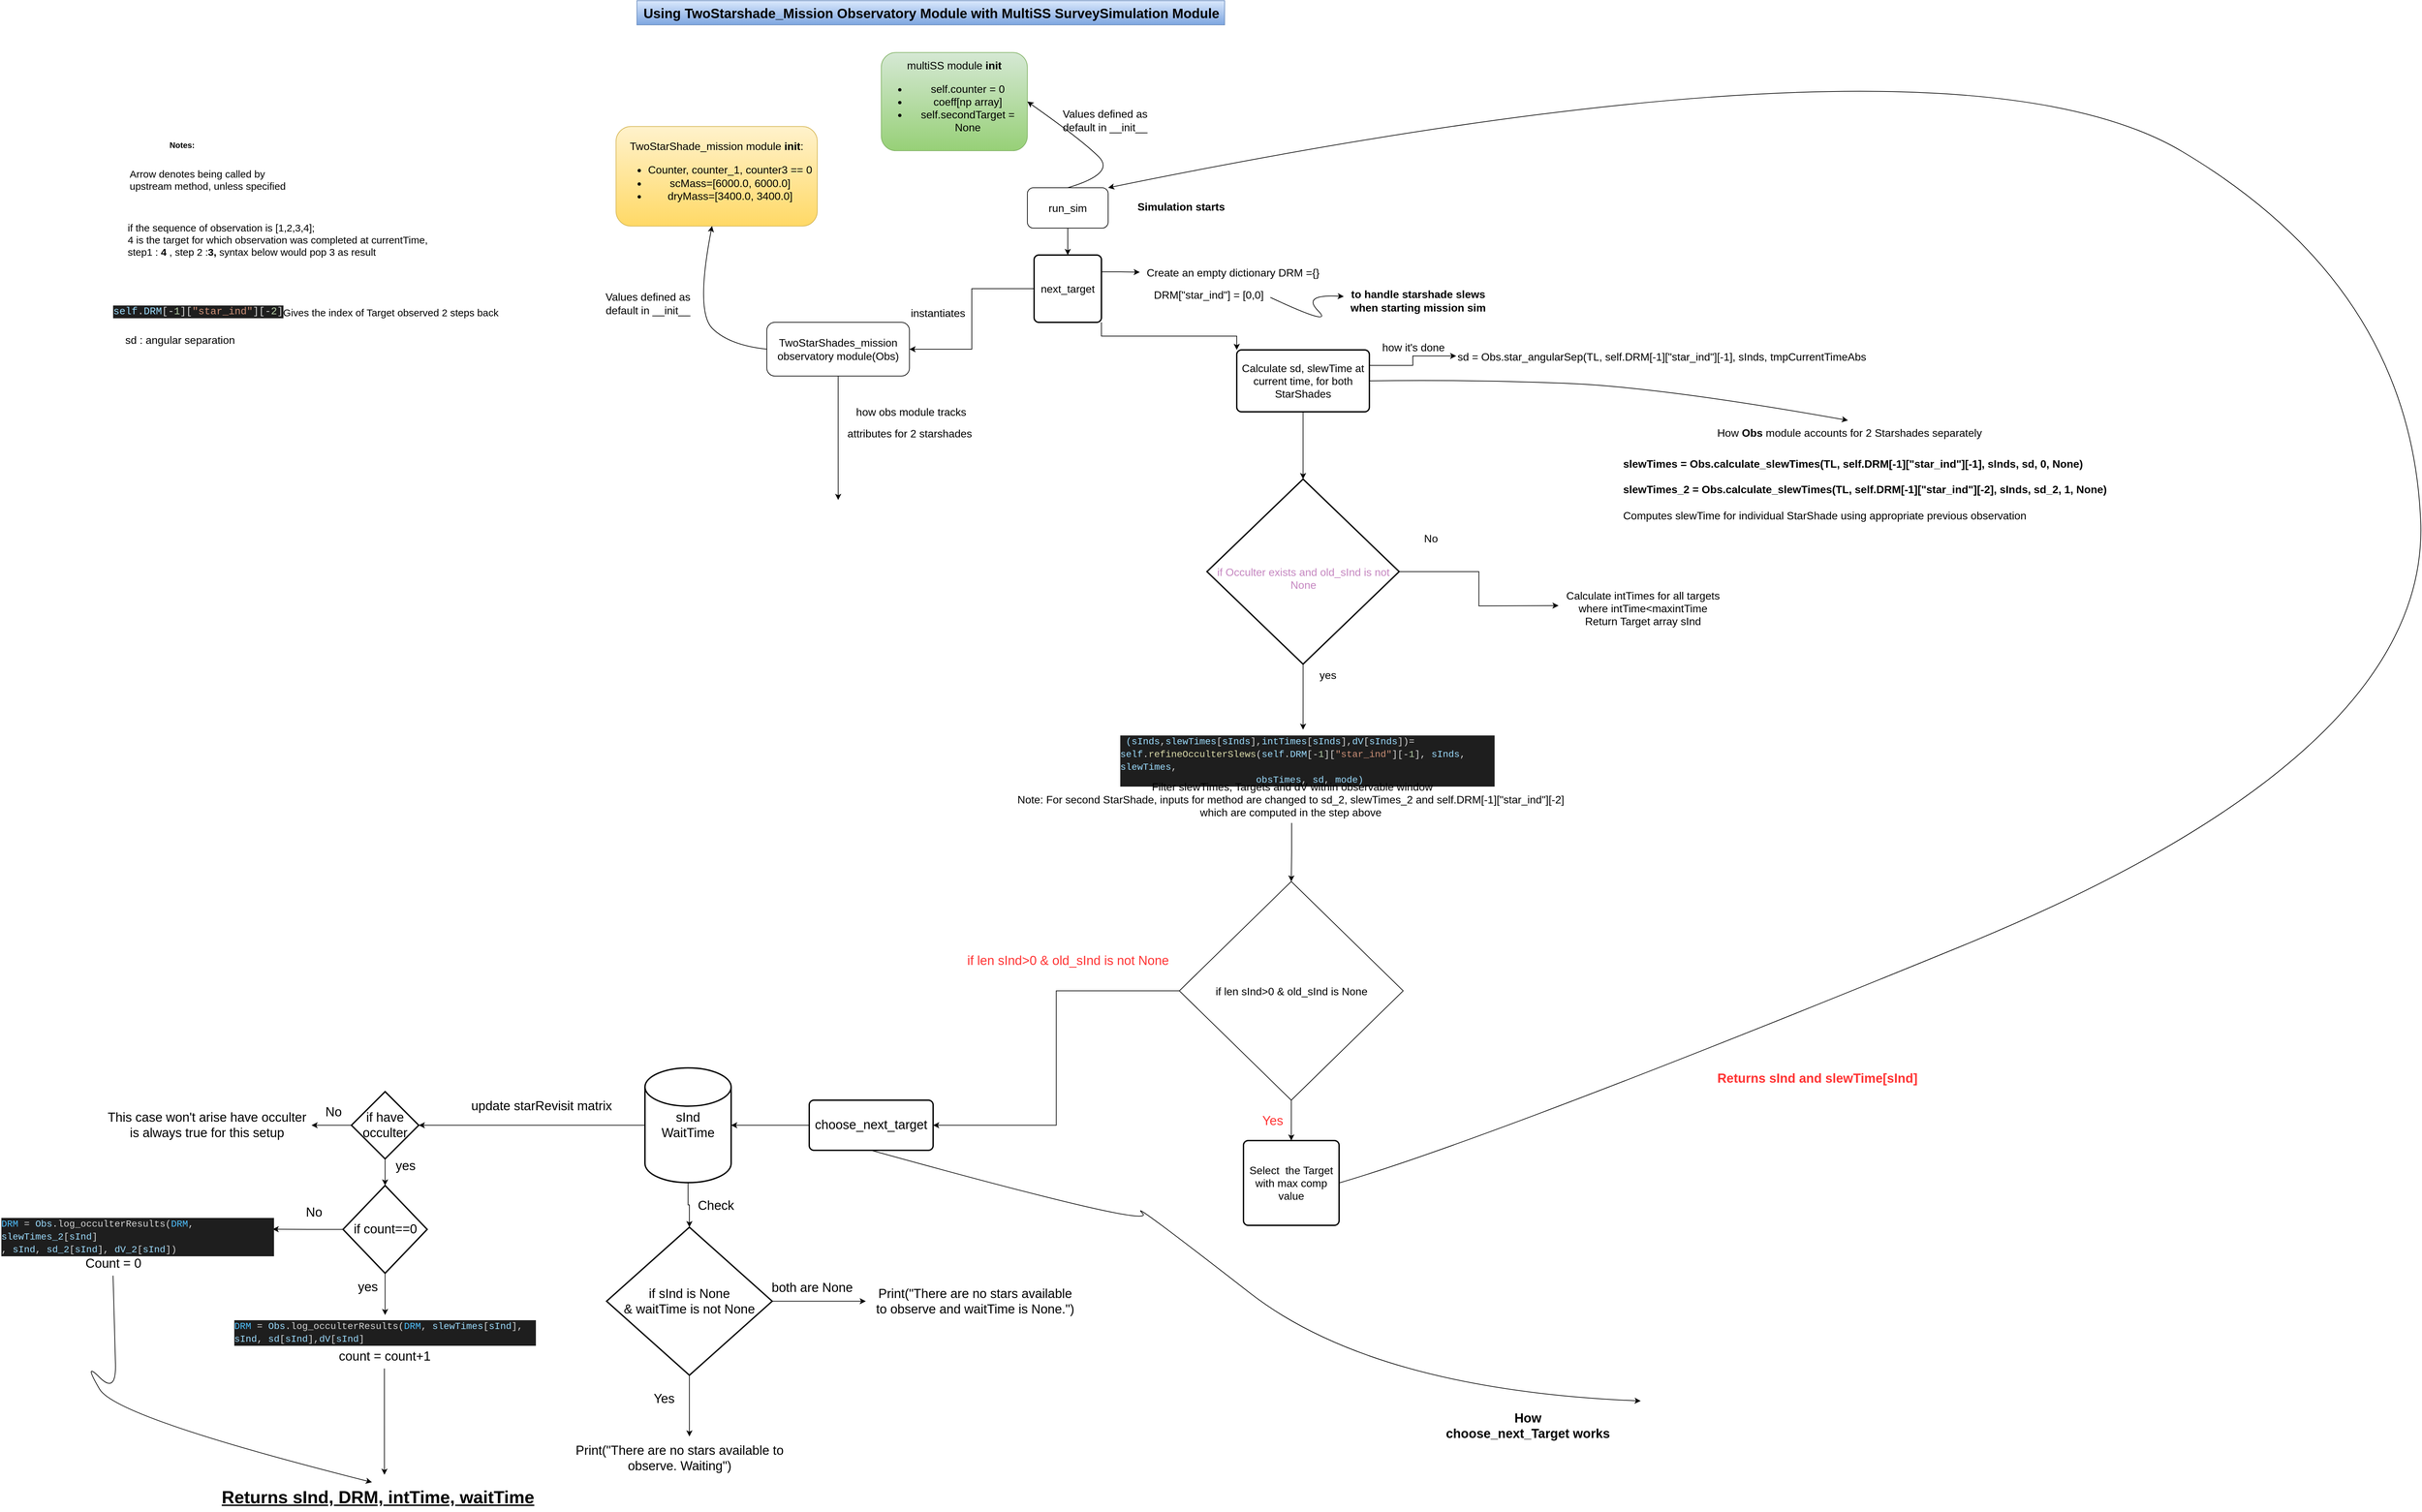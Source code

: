 <mxfile version="20.8.20" type="device"><diagram id="C5RBs43oDa-KdzZeNtuy" name="Page-1"><mxGraphModel dx="2193" dy="1395" grid="0" gridSize="10" guides="1" tooltips="1" connect="1" arrows="1" fold="1" page="0" pageScale="1" pageWidth="827" pageHeight="1169" background="none" math="0" shadow="0"><root><mxCell id="WIyWlLk6GJQsqaUBKTNV-0"/><mxCell id="WIyWlLk6GJQsqaUBKTNV-1" parent="WIyWlLk6GJQsqaUBKTNV-0"/><mxCell id="6lKPFMbK-ccCKpUpEtul-3" style="edgeStyle=orthogonalEdgeStyle;rounded=0;orthogonalLoop=1;jettySize=auto;html=1;exitX=0.5;exitY=1;exitDx=0;exitDy=0;entryX=0.5;entryY=0;entryDx=0;entryDy=0;fontSize=16;" parent="WIyWlLk6GJQsqaUBKTNV-1" source="6lKPFMbK-ccCKpUpEtul-0" target="6lKPFMbK-ccCKpUpEtul-2" edge="1"><mxGeometry relative="1" as="geometry"/></mxCell><mxCell id="6lKPFMbK-ccCKpUpEtul-0" value="run_sim" style="rounded=1;whiteSpace=wrap;html=1;fontSize=16;" parent="WIyWlLk6GJQsqaUBKTNV-1" vertex="1"><mxGeometry x="1169" y="85" width="120" height="60" as="geometry"/></mxCell><mxCell id="6lKPFMbK-ccCKpUpEtul-1" value="&lt;div style=&quot;text-align: justify; font-size: 15px;&quot;&gt;&lt;span style=&quot;background-color: initial; font-size: 15px;&quot;&gt;Arrow denotes being called by&lt;/span&gt;&lt;/div&gt;&lt;div style=&quot;text-align: justify; font-size: 15px;&quot;&gt;&lt;span style=&quot;background-color: initial; font-size: 15px;&quot;&gt;upstream method, unless specified&lt;/span&gt;&lt;/div&gt;" style="text;html=1;align=center;verticalAlign=middle;resizable=0;points=[];autosize=1;strokeColor=none;fillColor=none;fontSize=15;" parent="WIyWlLk6GJQsqaUBKTNV-1" vertex="1"><mxGeometry x="-174" y="49" width="250" height="48" as="geometry"/></mxCell><mxCell id="35HelJuF-c2SThWIofRH-11" style="edgeStyle=orthogonalEdgeStyle;rounded=0;orthogonalLoop=1;jettySize=auto;html=1;exitX=0;exitY=0.5;exitDx=0;exitDy=0;fontSize=16;" parent="WIyWlLk6GJQsqaUBKTNV-1" source="6lKPFMbK-ccCKpUpEtul-2" target="35HelJuF-c2SThWIofRH-12" edge="1"><mxGeometry relative="1" as="geometry"><mxPoint x="920.154" y="341.154" as="targetPoint"/></mxGeometry></mxCell><mxCell id="35HelJuF-c2SThWIofRH-35" style="edgeStyle=orthogonalEdgeStyle;rounded=0;orthogonalLoop=1;jettySize=auto;html=1;exitX=1;exitY=0.25;exitDx=0;exitDy=0;fontSize=16;" parent="WIyWlLk6GJQsqaUBKTNV-1" source="6lKPFMbK-ccCKpUpEtul-2" target="35HelJuF-c2SThWIofRH-33" edge="1"><mxGeometry relative="1" as="geometry"/></mxCell><mxCell id="35HelJuF-c2SThWIofRH-42" style="edgeStyle=orthogonalEdgeStyle;rounded=0;orthogonalLoop=1;jettySize=auto;html=1;exitX=1;exitY=1;exitDx=0;exitDy=0;entryX=0;entryY=0;entryDx=0;entryDy=0;fontSize=16;" parent="WIyWlLk6GJQsqaUBKTNV-1" source="6lKPFMbK-ccCKpUpEtul-2" target="35HelJuF-c2SThWIofRH-41" edge="1"><mxGeometry relative="1" as="geometry"/></mxCell><mxCell id="6lKPFMbK-ccCKpUpEtul-2" value="next_target" style="rounded=1;whiteSpace=wrap;html=1;absoluteArcSize=1;arcSize=14;strokeWidth=2;fontSize=16;" parent="WIyWlLk6GJQsqaUBKTNV-1" vertex="1"><mxGeometry x="1179" y="185" width="100" height="100" as="geometry"/></mxCell><mxCell id="6lKPFMbK-ccCKpUpEtul-14" value="&#10;&lt;div style=&quot;color: rgb(212, 212, 212); background-color: rgb(30, 30, 30); font-family: Consolas, &amp;quot;Courier New&amp;quot;, monospace; font-weight: normal; font-size: 15px; line-height: 19px;&quot;&gt;&lt;div style=&quot;font-size: 15px;&quot;&gt;&lt;span style=&quot;color: rgb(156, 220, 254); font-size: 15px;&quot;&gt;self&lt;/span&gt;&lt;span style=&quot;color: rgb(212, 212, 212); font-size: 15px;&quot;&gt;.&lt;/span&gt;&lt;span style=&quot;color: rgb(156, 220, 254); font-size: 15px;&quot;&gt;DRM&lt;/span&gt;&lt;span style=&quot;color: rgb(212, 212, 212); font-size: 15px;&quot;&gt;[-&lt;/span&gt;&lt;span style=&quot;color: rgb(181, 206, 168); font-size: 15px;&quot;&gt;1&lt;/span&gt;&lt;span style=&quot;color: rgb(212, 212, 212); font-size: 15px;&quot;&gt;][&lt;/span&gt;&lt;span style=&quot;color: rgb(206, 145, 120); font-size: 15px;&quot;&gt;&quot;star_ind&quot;&lt;/span&gt;&lt;span style=&quot;color: rgb(212, 212, 212); font-size: 15px;&quot;&gt;][-&lt;/span&gt;&lt;span style=&quot;color: rgb(181, 206, 168); font-size: 15px;&quot;&gt;2&lt;/span&gt;&lt;span style=&quot;color: rgb(212, 212, 212); font-size: 15px;&quot;&gt;]&lt;/span&gt;&lt;/div&gt;&lt;/div&gt;&#10;&#10;" style="text;html=1;align=center;verticalAlign=middle;resizable=0;points=[];autosize=1;strokeColor=none;fillColor=none;fontSize=15;" parent="WIyWlLk6GJQsqaUBKTNV-1" vertex="1"><mxGeometry x="-188" y="235" width="249" height="85" as="geometry"/></mxCell><mxCell id="6lKPFMbK-ccCKpUpEtul-15" value="&lt;b&gt;Notes:&lt;/b&gt;" style="text;html=1;align=center;verticalAlign=middle;resizable=0;points=[];autosize=1;strokeColor=none;fillColor=none;" parent="WIyWlLk6GJQsqaUBKTNV-1" vertex="1"><mxGeometry x="-117" y="7" width="60" height="30" as="geometry"/></mxCell><mxCell id="6lKPFMbK-ccCKpUpEtul-16" value="Gives the index of Target observed 2 steps back" style="text;html=1;align=center;verticalAlign=middle;resizable=0;points=[];autosize=1;strokeColor=none;fillColor=none;fontSize=15;" parent="WIyWlLk6GJQsqaUBKTNV-1" vertex="1"><mxGeometry x="54" y="255" width="338" height="30" as="geometry"/></mxCell><mxCell id="6lKPFMbK-ccCKpUpEtul-17" value="&lt;div style=&quot;text-align: justify; font-size: 15px;&quot;&gt;&lt;span style=&quot;background-color: initial; font-size: 15px;&quot;&gt;if the sequence of observation is [1,2,3,4];&lt;/span&gt;&lt;/div&gt;&lt;div style=&quot;text-align: justify; font-size: 15px;&quot;&gt;&lt;span style=&quot;background-color: initial; font-size: 15px;&quot;&gt;4 is the target for which observation was completed at currentTime,&lt;/span&gt;&lt;/div&gt;&lt;div style=&quot;text-align: justify; font-size: 15px;&quot;&gt;&lt;span style=&quot;background-color: initial; font-size: 15px;&quot;&gt;step1 : &lt;b style=&quot;font-size: 15px;&quot;&gt;4&lt;/b&gt; , step 2 :&lt;b style=&quot;font-size: 15px;&quot;&gt;3, &lt;/b&gt;syntax below would pop 3 as result&lt;/span&gt;&lt;/div&gt;" style="text;html=1;align=center;verticalAlign=middle;resizable=0;points=[];autosize=1;strokeColor=none;fillColor=none;fontSize=15;" parent="WIyWlLk6GJQsqaUBKTNV-1" vertex="1"><mxGeometry x="-177" y="129" width="463" height="66" as="geometry"/></mxCell><mxCell id="35HelJuF-c2SThWIofRH-0" value="&lt;b&gt;&lt;font style=&quot;font-size: 20px;&quot;&gt;Using TwoStarshade_Mission Observatory Module with MultiSS SurveySimulation Module&lt;/font&gt;&lt;/b&gt;" style="text;html=1;align=center;verticalAlign=middle;resizable=0;points=[];autosize=1;strokeColor=#6c8ebf;fillColor=#dae8fc;gradientColor=#7ea6e0;" parent="WIyWlLk6GJQsqaUBKTNV-1" vertex="1"><mxGeometry x="589" y="-193" width="873" height="36" as="geometry"/></mxCell><mxCell id="35HelJuF-c2SThWIofRH-9" value="TwoStarShade_mission module &lt;b&gt;init&lt;/b&gt;:&lt;br&gt;&lt;ul&gt;&lt;li&gt;Counter, counter_1, counter3 == 0&lt;/li&gt;&lt;li&gt;scMass=[6000.0, 6000.0]&lt;/li&gt;&lt;li&gt;dryMass=[3400.0, 3400.0]&lt;/li&gt;&lt;/ul&gt;" style="rounded=1;whiteSpace=wrap;html=1;fontSize=16;fillColor=#fff2cc;gradientColor=#ffd966;strokeColor=#d6b656;" parent="WIyWlLk6GJQsqaUBKTNV-1" vertex="1"><mxGeometry x="558" y="-6" width="299" height="148" as="geometry"/></mxCell><mxCell id="SsMnYJkQy1EAmDiqAT2m-85" style="edgeStyle=orthogonalEdgeStyle;rounded=0;orthogonalLoop=1;jettySize=auto;html=1;fontSize=26;fontColor=#000000;entryX=0.5;entryY=0;entryDx=0;entryDy=0;" edge="1" parent="WIyWlLk6GJQsqaUBKTNV-1" source="35HelJuF-c2SThWIofRH-12"><mxGeometry relative="1" as="geometry"><mxPoint x="888" y="549" as="targetPoint"/></mxGeometry></mxCell><mxCell id="35HelJuF-c2SThWIofRH-12" value="TwoStarShades_mission observatory module(Obs)" style="rounded=1;whiteSpace=wrap;html=1;fontSize=16;" parent="WIyWlLk6GJQsqaUBKTNV-1" vertex="1"><mxGeometry x="782" y="285" width="211.85" height="79.85" as="geometry"/></mxCell><mxCell id="35HelJuF-c2SThWIofRH-13" value="instantiates&amp;nbsp;" style="text;html=1;align=center;verticalAlign=middle;resizable=0;points=[];autosize=1;strokeColor=none;fillColor=none;fontSize=16;" parent="WIyWlLk6GJQsqaUBKTNV-1" vertex="1"><mxGeometry x="986" y="255" width="103" height="31" as="geometry"/></mxCell><mxCell id="35HelJuF-c2SThWIofRH-14" value="" style="curved=1;endArrow=classic;html=1;rounded=0;fontSize=16;exitX=0;exitY=0.5;exitDx=0;exitDy=0;entryX=0.477;entryY=0.999;entryDx=0;entryDy=0;entryPerimeter=0;" parent="WIyWlLk6GJQsqaUBKTNV-1" source="35HelJuF-c2SThWIofRH-12" target="35HelJuF-c2SThWIofRH-9" edge="1"><mxGeometry width="50" height="50" relative="1" as="geometry"><mxPoint x="676" y="319" as="sourcePoint"/><mxPoint x="726" y="269" as="targetPoint"/><Array as="points"><mxPoint x="726" y="319"/><mxPoint x="676" y="269"/></Array></mxGeometry></mxCell><mxCell id="35HelJuF-c2SThWIofRH-18" value="Values defined as &lt;br&gt;default in __init__" style="text;html=1;align=center;verticalAlign=middle;resizable=0;points=[];autosize=1;strokeColor=none;fillColor=none;fontSize=16;" parent="WIyWlLk6GJQsqaUBKTNV-1" vertex="1"><mxGeometry x="1212" y="-40" width="144" height="50" as="geometry"/></mxCell><mxCell id="35HelJuF-c2SThWIofRH-19" value="multiSS module&amp;nbsp;&lt;b&gt;init&lt;/b&gt;&lt;br&gt;&lt;ul&gt;&lt;li&gt;self.counter = 0&lt;/li&gt;&lt;li&gt;coeff[np array]&lt;/li&gt;&lt;li&gt;self.secondTarget = None&lt;/li&gt;&lt;/ul&gt;" style="rounded=1;whiteSpace=wrap;html=1;fontSize=16;fillColor=#d5e8d4;gradientColor=#97d077;strokeColor=#82b366;" parent="WIyWlLk6GJQsqaUBKTNV-1" vertex="1"><mxGeometry x="952" y="-116" width="217" height="146" as="geometry"/></mxCell><mxCell id="35HelJuF-c2SThWIofRH-21" value="Values defined as &lt;br&gt;default in __init__" style="text;html=1;align=center;verticalAlign=middle;resizable=0;points=[];autosize=1;strokeColor=none;fillColor=none;fontSize=16;" parent="WIyWlLk6GJQsqaUBKTNV-1" vertex="1"><mxGeometry x="533" y="232" width="144" height="50" as="geometry"/></mxCell><mxCell id="35HelJuF-c2SThWIofRH-27" value="" style="curved=1;endArrow=classic;html=1;rounded=0;fontSize=16;entryX=1;entryY=0.5;entryDx=0;entryDy=0;exitX=0.5;exitY=0;exitDx=0;exitDy=0;" parent="WIyWlLk6GJQsqaUBKTNV-1" source="6lKPFMbK-ccCKpUpEtul-0" target="35HelJuF-c2SThWIofRH-19" edge="1"><mxGeometry width="50" height="50" relative="1" as="geometry"><mxPoint x="1250" y="64" as="sourcePoint"/><mxPoint x="1300" y="14" as="targetPoint"/><Array as="points"><mxPoint x="1300" y="64"/><mxPoint x="1250" y="14"/></Array></mxGeometry></mxCell><mxCell id="35HelJuF-c2SThWIofRH-32" value="&lt;b&gt;Simulation starts&lt;/b&gt;" style="text;html=1;align=center;verticalAlign=middle;resizable=0;points=[];autosize=1;strokeColor=none;fillColor=none;fontSize=16;" parent="WIyWlLk6GJQsqaUBKTNV-1" vertex="1"><mxGeometry x="1323" y="97" width="148" height="31" as="geometry"/></mxCell><mxCell id="35HelJuF-c2SThWIofRH-33" value="Create an empty dictionary DRM ={}" style="text;html=1;align=center;verticalAlign=middle;resizable=0;points=[];autosize=1;strokeColor=none;fillColor=none;fontSize=16;" parent="WIyWlLk6GJQsqaUBKTNV-1" vertex="1"><mxGeometry x="1336" y="195" width="275" height="31" as="geometry"/></mxCell><mxCell id="35HelJuF-c2SThWIofRH-36" value="DRM[&quot;star_ind&quot;] = [0,0]" style="text;html=1;align=center;verticalAlign=middle;resizable=0;points=[];autosize=1;strokeColor=none;fillColor=none;fontSize=16;" parent="WIyWlLk6GJQsqaUBKTNV-1" vertex="1"><mxGeometry x="1347" y="228" width="181" height="31" as="geometry"/></mxCell><mxCell id="35HelJuF-c2SThWIofRH-37" value="&lt;b&gt;to handle starshade slews &lt;br&gt;when starting mission sim&lt;/b&gt;" style="text;html=1;align=center;verticalAlign=middle;resizable=0;points=[];autosize=1;strokeColor=none;fillColor=none;fontSize=16;" parent="WIyWlLk6GJQsqaUBKTNV-1" vertex="1"><mxGeometry x="1639" y="228" width="219" height="50" as="geometry"/></mxCell><mxCell id="35HelJuF-c2SThWIofRH-38" value="" style="curved=1;endArrow=classic;html=1;rounded=0;fontSize=16;exitX=1.011;exitY=0.645;exitDx=0;exitDy=0;exitPerimeter=0;" parent="WIyWlLk6GJQsqaUBKTNV-1" source="35HelJuF-c2SThWIofRH-36" target="35HelJuF-c2SThWIofRH-37" edge="1"><mxGeometry width="50" height="50" relative="1" as="geometry"><mxPoint x="1576" y="293" as="sourcePoint"/><mxPoint x="1626" y="243" as="targetPoint"/><Array as="points"><mxPoint x="1626" y="293"/><mxPoint x="1576" y="243"/></Array></mxGeometry></mxCell><mxCell id="35HelJuF-c2SThWIofRH-46" style="edgeStyle=orthogonalEdgeStyle;rounded=0;orthogonalLoop=1;jettySize=auto;html=1;exitX=1;exitY=0.25;exitDx=0;exitDy=0;entryX=0;entryY=0.25;entryDx=0;entryDy=0;fontSize=16;" parent="WIyWlLk6GJQsqaUBKTNV-1" source="35HelJuF-c2SThWIofRH-41" target="35HelJuF-c2SThWIofRH-44" edge="1"><mxGeometry relative="1" as="geometry"/></mxCell><mxCell id="SsMnYJkQy1EAmDiqAT2m-5" style="edgeStyle=orthogonalEdgeStyle;rounded=0;orthogonalLoop=1;jettySize=auto;html=1;entryX=0.5;entryY=0;entryDx=0;entryDy=0;entryPerimeter=0;fontSize=16;" edge="1" parent="WIyWlLk6GJQsqaUBKTNV-1" source="35HelJuF-c2SThWIofRH-41" target="SsMnYJkQy1EAmDiqAT2m-4"><mxGeometry relative="1" as="geometry"/></mxCell><mxCell id="35HelJuF-c2SThWIofRH-41" value="Calculate sd, slewTime at current time, for both StarShades" style="rounded=1;whiteSpace=wrap;html=1;absoluteArcSize=1;arcSize=14;strokeWidth=2;fontSize=16;" parent="WIyWlLk6GJQsqaUBKTNV-1" vertex="1"><mxGeometry x="1480" y="326" width="197" height="92" as="geometry"/></mxCell><mxCell id="35HelJuF-c2SThWIofRH-43" value="sd : angular separation" style="text;html=1;align=center;verticalAlign=middle;resizable=0;points=[];autosize=1;strokeColor=none;fillColor=none;fontSize=16;" parent="WIyWlLk6GJQsqaUBKTNV-1" vertex="1"><mxGeometry x="-181" y="295" width="181" height="31" as="geometry"/></mxCell><mxCell id="35HelJuF-c2SThWIofRH-44" value="sd = Obs.star_angularSep(TL, self.DRM[-1][&quot;star_ind&quot;][-1], sInds, tmpCurrentTimeAbs" style="text;whiteSpace=wrap;html=1;fontSize=16;" parent="WIyWlLk6GJQsqaUBKTNV-1" vertex="1"><mxGeometry x="1806" y="320" width="613" height="60" as="geometry"/></mxCell><mxCell id="35HelJuF-c2SThWIofRH-52" value="" style="curved=1;endArrow=classic;html=1;rounded=0;fontSize=16;exitX=1;exitY=0.5;exitDx=0;exitDy=0;entryX=0.49;entryY=-0.074;entryDx=0;entryDy=0;entryPerimeter=0;" parent="WIyWlLk6GJQsqaUBKTNV-1" source="35HelJuF-c2SThWIofRH-41" target="35HelJuF-c2SThWIofRH-57" edge="1"><mxGeometry width="50" height="50" relative="1" as="geometry"><mxPoint x="1818" y="435" as="sourcePoint"/><mxPoint x="2487" y="424" as="targetPoint"/><Array as="points"><mxPoint x="1822" y="370"/><mxPoint x="2109" y="381"/></Array></mxGeometry></mxCell><mxCell id="35HelJuF-c2SThWIofRH-57" value="How &lt;b&gt;Obs&lt;/b&gt; module accounts for 2 Starshades separately&amp;nbsp;" style="text;html=1;align=center;verticalAlign=middle;resizable=0;points=[];autosize=1;strokeColor=none;fillColor=none;fontSize=16;" parent="WIyWlLk6GJQsqaUBKTNV-1" vertex="1"><mxGeometry x="2184" y="433" width="416" height="31" as="geometry"/></mxCell><mxCell id="35HelJuF-c2SThWIofRH-58" style="edgeStyle=orthogonalEdgeStyle;rounded=0;orthogonalLoop=1;jettySize=auto;html=1;exitX=0.5;exitY=1;exitDx=0;exitDy=0;fontSize=16;" parent="WIyWlLk6GJQsqaUBKTNV-1" edge="1"><mxGeometry relative="1" as="geometry"><mxPoint x="2248.5" y="424.85" as="sourcePoint"/><mxPoint x="2248.5" y="424.85" as="targetPoint"/></mxGeometry></mxCell><mxCell id="35HelJuF-c2SThWIofRH-59" value="&lt;b&gt;slewTimes = Obs.calculate_slewTimes(TL, self.DRM[-1][&quot;star_ind&quot;][-1], sInds, sd, 0, None)&lt;br&gt;&lt;br&gt;&lt;/b&gt;&lt;div&gt;&lt;b&gt;slewTimes_2 = Obs.calculate_slewTimes(&lt;span style=&quot;background-color: initial;&quot;&gt;TL, self.DRM[-1][&quot;star_ind&quot;][-2], sInds, sd_2, 1, None&lt;/span&gt;&lt;span style=&quot;background-color: initial;&quot;&gt;)&lt;/span&gt;&lt;/b&gt;&lt;/div&gt;&lt;div&gt;&lt;b&gt;&lt;span style=&quot;background-color: initial;&quot;&gt;&lt;br&gt;&lt;/span&gt;&lt;/b&gt;&lt;/div&gt;&lt;div&gt;Computes slewTime for individual StarShade using appropriate previous observation&lt;/div&gt;" style="text;whiteSpace=wrap;html=1;fontSize=16;" parent="WIyWlLk6GJQsqaUBKTNV-1" vertex="1"><mxGeometry x="2052" y="479" width="808" height="142" as="geometry"/></mxCell><mxCell id="SsMnYJkQy1EAmDiqAT2m-6" style="edgeStyle=orthogonalEdgeStyle;rounded=0;orthogonalLoop=1;jettySize=auto;html=1;fontSize=16;" edge="1" parent="WIyWlLk6GJQsqaUBKTNV-1" source="SsMnYJkQy1EAmDiqAT2m-4"><mxGeometry relative="1" as="geometry"><mxPoint x="1578.5" y="890.385" as="targetPoint"/></mxGeometry></mxCell><mxCell id="SsMnYJkQy1EAmDiqAT2m-18" style="edgeStyle=orthogonalEdgeStyle;rounded=0;orthogonalLoop=1;jettySize=auto;html=1;exitX=1;exitY=0.5;exitDx=0;exitDy=0;exitPerimeter=0;fontSize=16;" edge="1" parent="WIyWlLk6GJQsqaUBKTNV-1" source="SsMnYJkQy1EAmDiqAT2m-4"><mxGeometry relative="1" as="geometry"><mxPoint x="1958" y="706" as="targetPoint"/></mxGeometry></mxCell><mxCell id="SsMnYJkQy1EAmDiqAT2m-4" value="&lt;br&gt;&lt;div style=&quot;color: rgb(212, 212, 212); background-color: rgb(30, 30, 30); font-family: Consolas, &amp;quot;Courier New&amp;quot;, monospace; font-weight: normal; font-size: 14px; line-height: 19px;&quot;&gt;&lt;div&gt;&lt;/div&gt;&lt;/div&gt;&lt;font color=&quot;#c586c0&quot;&gt;if Occulter exists and old_sInd is not None&lt;/font&gt;&lt;br&gt;" style="strokeWidth=2;html=1;shape=mxgraph.flowchart.decision;whiteSpace=wrap;fontSize=16;" vertex="1" parent="WIyWlLk6GJQsqaUBKTNV-1"><mxGeometry x="1435.75" y="518" width="285.5" height="275" as="geometry"/></mxCell><mxCell id="SsMnYJkQy1EAmDiqAT2m-7" value="yes" style="text;html=1;align=center;verticalAlign=middle;resizable=0;points=[];autosize=1;strokeColor=none;fillColor=none;fontSize=16;" vertex="1" parent="WIyWlLk6GJQsqaUBKTNV-1"><mxGeometry x="1593" y="793" width="43" height="31" as="geometry"/></mxCell><mxCell id="SsMnYJkQy1EAmDiqAT2m-9" value="No" style="text;html=1;align=center;verticalAlign=middle;resizable=0;points=[];autosize=1;strokeColor=none;fillColor=none;fontSize=16;" vertex="1" parent="WIyWlLk6GJQsqaUBKTNV-1"><mxGeometry x="1749" y="590" width="38" height="31" as="geometry"/></mxCell><mxCell id="SsMnYJkQy1EAmDiqAT2m-10" value="how it's done" style="text;html=1;align=center;verticalAlign=middle;resizable=0;points=[];autosize=1;strokeColor=none;fillColor=none;fontSize=16;" vertex="1" parent="WIyWlLk6GJQsqaUBKTNV-1"><mxGeometry x="1686" y="306" width="111" height="31" as="geometry"/></mxCell><mxCell id="SsMnYJkQy1EAmDiqAT2m-15" value="&lt;div style=&quot;background-color: rgb(30, 30, 30); font-family: Consolas, &amp;quot;Courier New&amp;quot;, monospace; font-weight: normal; font-size: 14px; line-height: 19px;&quot;&gt;&lt;div style=&quot;color: rgb(212, 212, 212);&quot;&gt;&lt;span style=&quot;color: #9cdcfe;&quot;&gt;&amp;nbsp;(sInds&lt;/span&gt;&lt;span style=&quot;color: #d4d4d4;&quot;&gt;,&lt;/span&gt;&lt;span style=&quot;color: rgb(156, 220, 254);&quot;&gt;slewTimes&lt;/span&gt;[&lt;span style=&quot;color: rgb(156, 220, 254);&quot;&gt;sInds&lt;/span&gt;],&lt;span style=&quot;color: rgb(156, 220, 254);&quot;&gt;intTimes&lt;/span&gt;[&lt;span style=&quot;color: rgb(156, 220, 254);&quot;&gt;sInds&lt;/span&gt;],&lt;span style=&quot;color: rgb(156, 220, 254);&quot;&gt;dV&lt;/span&gt;[&lt;span style=&quot;color: rgb(156, 220, 254);&quot;&gt;sInds&lt;/span&gt;])=&amp;nbsp;&lt;/div&gt;&lt;div style=&quot;&quot;&gt;&lt;span style=&quot;color: rgb(156, 220, 254);&quot;&gt;self&lt;/span&gt;&lt;font color=&quot;#d4d4d4&quot;&gt;.&lt;/font&gt;&lt;span style=&quot;color: rgb(220, 220, 170);&quot;&gt;refineOcculterSlews&lt;/span&gt;&lt;font color=&quot;#d4d4d4&quot;&gt;(&lt;/font&gt;&lt;span style=&quot;color: rgb(156, 220, 254);&quot;&gt;self&lt;/span&gt;&lt;font color=&quot;#d4d4d4&quot;&gt;.&lt;/font&gt;&lt;span style=&quot;color: rgb(156, 220, 254);&quot;&gt;DRM&lt;/span&gt;&lt;font color=&quot;#d4d4d4&quot;&gt;[-&lt;/font&gt;&lt;span style=&quot;color: rgb(181, 206, 168);&quot;&gt;1&lt;/span&gt;&lt;font color=&quot;#d4d4d4&quot;&gt;][&lt;/font&gt;&lt;span style=&quot;color: rgb(206, 145, 120);&quot;&gt;&quot;star_ind&quot;&lt;/span&gt;&lt;font color=&quot;#d4d4d4&quot;&gt;][-&lt;/font&gt;&lt;font color=&quot;#b5cea8&quot;&gt;1&lt;/font&gt;&lt;font color=&quot;#d4d4d4&quot;&gt;], &lt;/font&gt;&lt;span style=&quot;color: rgb(156, 220, 254);&quot;&gt;sInds&lt;/span&gt;&lt;font color=&quot;#d4d4d4&quot;&gt;, &lt;/font&gt;&lt;span style=&quot;color: rgb(156, 220, 254);&quot;&gt;slewTimes&lt;/span&gt;&lt;font color=&quot;#d4d4d4&quot;&gt;,&lt;/font&gt;&lt;/div&gt;&lt;div style=&quot;color: rgb(212, 212, 212);&quot;&gt;&amp;nbsp; &lt;span style=&quot;white-space: pre;&quot;&gt;&#9;&lt;/span&gt;&lt;span style=&quot;white-space: pre;&quot;&gt;&#9;&lt;/span&gt;&lt;span style=&quot;white-space: pre;&quot;&gt;&#9;&lt;/span&gt;&lt;span style=&quot;color: rgb(156, 220, 254);&quot;&gt;obsTimes&lt;/span&gt;, &lt;span style=&quot;color: rgb(156, 220, 254);&quot;&gt;sd&lt;/span&gt;, &lt;span style=&quot;color: rgb(156, 220, 254);&quot;&gt;mode)&lt;/span&gt;&lt;/div&gt;&lt;/div&gt;" style="text;whiteSpace=wrap;html=1;fontSize=16;" vertex="1" parent="WIyWlLk6GJQsqaUBKTNV-1"><mxGeometry x="1305" y="892" width="558" height="64" as="geometry"/></mxCell><mxCell id="SsMnYJkQy1EAmDiqAT2m-24" style="edgeStyle=orthogonalEdgeStyle;rounded=0;orthogonalLoop=1;jettySize=auto;html=1;entryX=0.5;entryY=0;entryDx=0;entryDy=0;fontSize=19;fontColor=#FF3333;" edge="1" parent="WIyWlLk6GJQsqaUBKTNV-1" source="SsMnYJkQy1EAmDiqAT2m-16" target="SsMnYJkQy1EAmDiqAT2m-19"><mxGeometry relative="1" as="geometry"/></mxCell><mxCell id="SsMnYJkQy1EAmDiqAT2m-16" value="Filter slewTimes, Targets and dV within observable window&lt;br&gt;Note: For second StarShade, inputs for method are changed to sd_2, slewTimes_2 and self.DRM[-1][&quot;star_ind&quot;][-2]&amp;nbsp;&lt;br&gt;which are computed in the step above&amp;nbsp;" style="text;html=1;align=center;verticalAlign=middle;resizable=0;points=[];autosize=1;strokeColor=none;fillColor=none;fontSize=16;" vertex="1" parent="WIyWlLk6GJQsqaUBKTNV-1"><mxGeometry x="1144" y="959" width="835" height="70" as="geometry"/></mxCell><mxCell id="SsMnYJkQy1EAmDiqAT2m-17" value="Calculate intTimes for all targets &lt;br&gt;where intTime&amp;lt;maxintTime&lt;br&gt;Return Target array sInd" style="text;html=1;align=center;verticalAlign=middle;resizable=0;points=[];autosize=1;strokeColor=none;fillColor=none;fontSize=16;" vertex="1" parent="WIyWlLk6GJQsqaUBKTNV-1"><mxGeometry x="1960" y="675" width="246" height="70" as="geometry"/></mxCell><mxCell id="SsMnYJkQy1EAmDiqAT2m-20" style="edgeStyle=orthogonalEdgeStyle;rounded=0;orthogonalLoop=1;jettySize=auto;html=1;fontSize=16;" edge="1" parent="WIyWlLk6GJQsqaUBKTNV-1" source="SsMnYJkQy1EAmDiqAT2m-19" target="SsMnYJkQy1EAmDiqAT2m-21"><mxGeometry relative="1" as="geometry"><mxPoint x="1578.5" y="1600.273" as="targetPoint"/></mxGeometry></mxCell><mxCell id="SsMnYJkQy1EAmDiqAT2m-26" style="edgeStyle=orthogonalEdgeStyle;rounded=0;orthogonalLoop=1;jettySize=auto;html=1;fontSize=19;fontColor=#FF3333;entryX=1;entryY=0.5;entryDx=0;entryDy=0;" edge="1" parent="WIyWlLk6GJQsqaUBKTNV-1" source="SsMnYJkQy1EAmDiqAT2m-19" target="SsMnYJkQy1EAmDiqAT2m-29"><mxGeometry relative="1" as="geometry"><mxPoint x="1040" y="1278.5" as="targetPoint"/></mxGeometry></mxCell><mxCell id="SsMnYJkQy1EAmDiqAT2m-19" value="if len sInd&amp;gt;0 &amp;amp; old_sInd is None" style="rhombus;whiteSpace=wrap;html=1;fontSize=16;" vertex="1" parent="WIyWlLk6GJQsqaUBKTNV-1"><mxGeometry x="1394.75" y="1116" width="332.5" height="325" as="geometry"/></mxCell><mxCell id="SsMnYJkQy1EAmDiqAT2m-21" value="Select&amp;nbsp; the Target with max comp value&lt;br&gt;" style="rounded=1;whiteSpace=wrap;html=1;absoluteArcSize=1;arcSize=14;strokeWidth=2;fontSize=16;" vertex="1" parent="WIyWlLk6GJQsqaUBKTNV-1"><mxGeometry x="1490" y="1501" width="142" height="126" as="geometry"/></mxCell><mxCell id="SsMnYJkQy1EAmDiqAT2m-22" value="" style="curved=1;endArrow=classic;html=1;rounded=0;fontSize=16;entryX=1;entryY=0;entryDx=0;entryDy=0;exitX=1;exitY=0.5;exitDx=0;exitDy=0;" edge="1" parent="WIyWlLk6GJQsqaUBKTNV-1" source="SsMnYJkQy1EAmDiqAT2m-21" target="6lKPFMbK-ccCKpUpEtul-0"><mxGeometry width="50" height="50" relative="1" as="geometry"><mxPoint x="1808" y="1541" as="sourcePoint"/><mxPoint x="1942" y="-47" as="targetPoint"/><Array as="points"><mxPoint x="1858" y="1498"/><mxPoint x="3253" y="927"/><mxPoint x="3224" y="233"/><mxPoint x="2544" y="-171"/></Array></mxGeometry></mxCell><mxCell id="SsMnYJkQy1EAmDiqAT2m-23" value="&lt;b&gt;&lt;font style=&quot;font-size: 19px;&quot; color=&quot;#ff3333&quot;&gt;Returns sInd and slewTime[sInd]&lt;/font&gt;&lt;/b&gt;" style="text;html=1;align=center;verticalAlign=middle;resizable=0;points=[];autosize=1;strokeColor=none;fillColor=none;fontSize=16;" vertex="1" parent="WIyWlLk6GJQsqaUBKTNV-1"><mxGeometry x="2184" y="1391" width="315" height="35" as="geometry"/></mxCell><mxCell id="SsMnYJkQy1EAmDiqAT2m-25" value="Yes" style="text;html=1;align=center;verticalAlign=middle;resizable=0;points=[];autosize=1;strokeColor=none;fillColor=none;fontSize=19;fontColor=#FF3333;" vertex="1" parent="WIyWlLk6GJQsqaUBKTNV-1"><mxGeometry x="1508" y="1454" width="49" height="35" as="geometry"/></mxCell><mxCell id="SsMnYJkQy1EAmDiqAT2m-27" value="if len sInd&amp;gt;0 &amp;amp; old_sInd is not None" style="text;html=1;align=center;verticalAlign=middle;resizable=0;points=[];autosize=1;strokeColor=none;fillColor=none;fontSize=19;fontColor=#FF3333;" vertex="1" parent="WIyWlLk6GJQsqaUBKTNV-1"><mxGeometry x="1070.5" y="1216" width="317" height="35" as="geometry"/></mxCell><mxCell id="SsMnYJkQy1EAmDiqAT2m-30" style="edgeStyle=orthogonalEdgeStyle;rounded=0;orthogonalLoop=1;jettySize=auto;html=1;fontSize=19;fontColor=#000000;" edge="1" parent="WIyWlLk6GJQsqaUBKTNV-1" source="SsMnYJkQy1EAmDiqAT2m-29" target="SsMnYJkQy1EAmDiqAT2m-31"><mxGeometry relative="1" as="geometry"><mxPoint x="691" y="1478.25" as="targetPoint"/></mxGeometry></mxCell><mxCell id="SsMnYJkQy1EAmDiqAT2m-29" value="&lt;font color=&quot;#000000&quot;&gt;choose_next_target&lt;/font&gt;" style="rounded=1;whiteSpace=wrap;html=1;absoluteArcSize=1;arcSize=14;strokeWidth=2;fontSize=19;fontColor=#FF3333;" vertex="1" parent="WIyWlLk6GJQsqaUBKTNV-1"><mxGeometry x="845" y="1441" width="184" height="74.5" as="geometry"/></mxCell><mxCell id="SsMnYJkQy1EAmDiqAT2m-33" style="edgeStyle=orthogonalEdgeStyle;rounded=0;orthogonalLoop=1;jettySize=auto;html=1;entryX=0.5;entryY=0;entryDx=0;entryDy=0;entryPerimeter=0;fontSize=19;fontColor=#000000;" edge="1" parent="WIyWlLk6GJQsqaUBKTNV-1" source="SsMnYJkQy1EAmDiqAT2m-31" target="SsMnYJkQy1EAmDiqAT2m-32"><mxGeometry relative="1" as="geometry"/></mxCell><mxCell id="SsMnYJkQy1EAmDiqAT2m-44" style="edgeStyle=orthogonalEdgeStyle;rounded=0;orthogonalLoop=1;jettySize=auto;html=1;fontSize=19;fontColor=#000000;entryX=1;entryY=0.5;entryDx=0;entryDy=0;entryPerimeter=0;" edge="1" parent="WIyWlLk6GJQsqaUBKTNV-1" source="SsMnYJkQy1EAmDiqAT2m-31" target="SsMnYJkQy1EAmDiqAT2m-46"><mxGeometry relative="1" as="geometry"><mxPoint x="309" y="1478.25" as="targetPoint"/></mxGeometry></mxCell><mxCell id="SsMnYJkQy1EAmDiqAT2m-31" value="sInd&lt;br&gt;WaitTime" style="strokeWidth=2;html=1;shape=mxgraph.flowchart.database;whiteSpace=wrap;fontSize=19;fontColor=#000000;" vertex="1" parent="WIyWlLk6GJQsqaUBKTNV-1"><mxGeometry x="601" y="1393" width="128" height="170.5" as="geometry"/></mxCell><mxCell id="SsMnYJkQy1EAmDiqAT2m-34" style="edgeStyle=orthogonalEdgeStyle;rounded=0;orthogonalLoop=1;jettySize=auto;html=1;fontSize=19;fontColor=#000000;" edge="1" parent="WIyWlLk6GJQsqaUBKTNV-1" source="SsMnYJkQy1EAmDiqAT2m-32"><mxGeometry relative="1" as="geometry"><mxPoint x="667" y="1940.75" as="targetPoint"/><Array as="points"><mxPoint x="667" y="1925.75"/></Array></mxGeometry></mxCell><mxCell id="SsMnYJkQy1EAmDiqAT2m-37" style="edgeStyle=orthogonalEdgeStyle;rounded=0;orthogonalLoop=1;jettySize=auto;html=1;exitX=1;exitY=0.5;exitDx=0;exitDy=0;exitPerimeter=0;fontSize=19;fontColor=#000000;" edge="1" parent="WIyWlLk6GJQsqaUBKTNV-1" source="SsMnYJkQy1EAmDiqAT2m-32"><mxGeometry relative="1" as="geometry"><mxPoint x="929" y="1739.75" as="targetPoint"/></mxGeometry></mxCell><mxCell id="SsMnYJkQy1EAmDiqAT2m-32" value="if sInd is None&lt;br&gt;&amp;amp; waitTime is not None" style="strokeWidth=2;html=1;shape=mxgraph.flowchart.decision;whiteSpace=wrap;fontSize=19;fontColor=#000000;" vertex="1" parent="WIyWlLk6GJQsqaUBKTNV-1"><mxGeometry x="544" y="1629.75" width="246" height="220" as="geometry"/></mxCell><mxCell id="SsMnYJkQy1EAmDiqAT2m-35" value="Print(&quot;There are no stars available to &lt;br&gt;observe. Waiting&quot;)" style="text;html=1;align=center;verticalAlign=middle;resizable=0;points=[];autosize=1;strokeColor=none;fillColor=none;fontSize=19;fontColor=#000000;" vertex="1" parent="WIyWlLk6GJQsqaUBKTNV-1"><mxGeometry x="488.5" y="1943.75" width="327" height="58" as="geometry"/></mxCell><mxCell id="SsMnYJkQy1EAmDiqAT2m-36" value="Yes" style="text;html=1;align=center;verticalAlign=middle;resizable=0;points=[];autosize=1;strokeColor=none;fillColor=none;fontSize=19;fontColor=#000000;" vertex="1" parent="WIyWlLk6GJQsqaUBKTNV-1"><mxGeometry x="604" y="1867.75" width="49" height="35" as="geometry"/></mxCell><mxCell id="SsMnYJkQy1EAmDiqAT2m-38" value="both are None" style="text;html=1;align=center;verticalAlign=middle;resizable=0;points=[];autosize=1;strokeColor=none;fillColor=none;fontSize=19;fontColor=#000000;" vertex="1" parent="WIyWlLk6GJQsqaUBKTNV-1"><mxGeometry x="780" y="1702.75" width="138" height="35" as="geometry"/></mxCell><mxCell id="SsMnYJkQy1EAmDiqAT2m-39" value="Print(&quot;There are no stars available &lt;br&gt;to observe and waitTime is None.&quot;)" style="text;html=1;align=center;verticalAlign=middle;resizable=0;points=[];autosize=1;strokeColor=none;fillColor=none;fontSize=19;fontColor=#000000;" vertex="1" parent="WIyWlLk6GJQsqaUBKTNV-1"><mxGeometry x="935" y="1710.75" width="312" height="58" as="geometry"/></mxCell><mxCell id="SsMnYJkQy1EAmDiqAT2m-41" value="&lt;b&gt;How &lt;br&gt;choose_next_Target works&lt;/b&gt;" style="text;html=1;align=center;verticalAlign=middle;resizable=0;points=[];autosize=1;strokeColor=none;fillColor=none;fontSize=19;fontColor=#000000;" vertex="1" parent="WIyWlLk6GJQsqaUBKTNV-1"><mxGeometry x="1781" y="1896" width="262" height="58" as="geometry"/></mxCell><mxCell id="SsMnYJkQy1EAmDiqAT2m-43" value="Check" style="text;html=1;align=center;verticalAlign=middle;resizable=0;points=[];autosize=1;strokeColor=none;fillColor=none;fontSize=19;fontColor=#000000;" vertex="1" parent="WIyWlLk6GJQsqaUBKTNV-1"><mxGeometry x="670" y="1580.75" width="72" height="35" as="geometry"/></mxCell><mxCell id="SsMnYJkQy1EAmDiqAT2m-45" value="update starRevisit matrix" style="text;html=1;align=center;verticalAlign=middle;resizable=0;points=[];autosize=1;strokeColor=none;fillColor=none;fontSize=19;fontColor=#000000;" vertex="1" parent="WIyWlLk6GJQsqaUBKTNV-1"><mxGeometry x="333" y="1432.75" width="227" height="35" as="geometry"/></mxCell><mxCell id="SsMnYJkQy1EAmDiqAT2m-48" style="edgeStyle=orthogonalEdgeStyle;rounded=0;orthogonalLoop=1;jettySize=auto;html=1;fontSize=19;fontColor=#000000;" edge="1" parent="WIyWlLk6GJQsqaUBKTNV-1" source="SsMnYJkQy1EAmDiqAT2m-46" target="SsMnYJkQy1EAmDiqAT2m-49"><mxGeometry relative="1" as="geometry"><mxPoint x="215" y="1627.568" as="targetPoint"/></mxGeometry></mxCell><mxCell id="SsMnYJkQy1EAmDiqAT2m-62" style="edgeStyle=orthogonalEdgeStyle;rounded=0;orthogonalLoop=1;jettySize=auto;html=1;fontSize=19;fontColor=#000000;" edge="1" parent="WIyWlLk6GJQsqaUBKTNV-1" source="SsMnYJkQy1EAmDiqAT2m-46"><mxGeometry relative="1" as="geometry"><mxPoint x="105.727" y="1478.25" as="targetPoint"/></mxGeometry></mxCell><mxCell id="SsMnYJkQy1EAmDiqAT2m-46" value="if have occulter" style="strokeWidth=2;html=1;shape=mxgraph.flowchart.decision;whiteSpace=wrap;fontSize=19;fontColor=#000000;" vertex="1" parent="WIyWlLk6GJQsqaUBKTNV-1"><mxGeometry x="165" y="1428.25" width="100" height="100" as="geometry"/></mxCell><mxCell id="SsMnYJkQy1EAmDiqAT2m-51" style="edgeStyle=orthogonalEdgeStyle;rounded=0;orthogonalLoop=1;jettySize=auto;html=1;fontSize=19;fontColor=#000000;" edge="1" parent="WIyWlLk6GJQsqaUBKTNV-1" source="SsMnYJkQy1EAmDiqAT2m-49"><mxGeometry relative="1" as="geometry"><mxPoint x="215" y="1760.295" as="targetPoint"/></mxGeometry></mxCell><mxCell id="SsMnYJkQy1EAmDiqAT2m-59" style="edgeStyle=orthogonalEdgeStyle;rounded=0;orthogonalLoop=1;jettySize=auto;html=1;fontSize=19;fontColor=#000000;" edge="1" parent="WIyWlLk6GJQsqaUBKTNV-1" source="SsMnYJkQy1EAmDiqAT2m-49"><mxGeometry relative="1" as="geometry"><mxPoint x="48" y="1632.75" as="targetPoint"/></mxGeometry></mxCell><mxCell id="SsMnYJkQy1EAmDiqAT2m-49" value="if count==0" style="strokeWidth=2;html=1;shape=mxgraph.flowchart.decision;whiteSpace=wrap;fontSize=19;fontColor=#000000;" vertex="1" parent="WIyWlLk6GJQsqaUBKTNV-1"><mxGeometry x="152.5" y="1567.75" width="125" height="130.5" as="geometry"/></mxCell><mxCell id="SsMnYJkQy1EAmDiqAT2m-52" value="yes" style="text;html=1;align=center;verticalAlign=middle;resizable=0;points=[];autosize=1;strokeColor=none;fillColor=none;fontSize=19;fontColor=#000000;" vertex="1" parent="WIyWlLk6GJQsqaUBKTNV-1"><mxGeometry x="165" y="1701.75" width="48" height="35" as="geometry"/></mxCell><mxCell id="SsMnYJkQy1EAmDiqAT2m-53" value="&lt;div style=&quot;color: rgb(212, 212, 212); background-color: rgb(30, 30, 30); font-family: Consolas, &amp;quot;Courier New&amp;quot;, monospace; font-weight: normal; font-size: 14px; line-height: 19px;&quot;&gt;&lt;div&gt;&lt;span style=&quot;color: #4fc1ff;&quot;&gt;DRM&lt;/span&gt;&lt;span style=&quot;color: #d4d4d4;&quot;&gt; = &lt;/span&gt;&lt;span style=&quot;color: #9cdcfe;&quot;&gt;Obs&lt;/span&gt;&lt;span style=&quot;color: #d4d4d4;&quot;&gt;.log_occulterResults(&lt;/span&gt;&lt;span style=&quot;color: rgb(79, 193, 255);&quot;&gt;DRM&lt;/span&gt;, &lt;span style=&quot;color: rgb(156, 220, 254);&quot;&gt;slewTimes&lt;/span&gt;[&lt;span style=&quot;color: rgb(156, 220, 254);&quot;&gt;sInd&lt;/span&gt;], &lt;span style=&quot;color: rgb(156, 220, 254);&quot;&gt;sInd&lt;/span&gt;, &lt;span style=&quot;color: rgb(156, 220, 254);&quot;&gt;sd&lt;/span&gt;[&lt;span style=&quot;color: rgb(156, 220, 254);&quot;&gt;sInd&lt;/span&gt;],&lt;span style=&quot;color: rgb(156, 220, 254);&quot;&gt;dV&lt;/span&gt;[&lt;span style=&quot;color: rgb(156, 220, 254);&quot;&gt;sInd&lt;/span&gt;]&lt;/div&gt;&lt;/div&gt;" style="text;whiteSpace=wrap;html=1;fontSize=19;fontColor=#000000;" vertex="1" parent="WIyWlLk6GJQsqaUBKTNV-1"><mxGeometry x="-10.91" y="1760.75" width="449.91" height="60" as="geometry"/></mxCell><mxCell id="SsMnYJkQy1EAmDiqAT2m-76" style="edgeStyle=orthogonalEdgeStyle;rounded=0;orthogonalLoop=1;jettySize=auto;html=1;fontSize=19;fontColor=#000000;" edge="1" parent="WIyWlLk6GJQsqaUBKTNV-1" source="SsMnYJkQy1EAmDiqAT2m-54"><mxGeometry relative="1" as="geometry"><mxPoint x="214.04" y="1997.667" as="targetPoint"/></mxGeometry></mxCell><mxCell id="SsMnYJkQy1EAmDiqAT2m-54" value="count = count+1" style="text;html=1;align=center;verticalAlign=middle;resizable=0;points=[];autosize=1;strokeColor=none;fillColor=none;fontSize=19;fontColor=#000000;" vertex="1" parent="WIyWlLk6GJQsqaUBKTNV-1"><mxGeometry x="137.04" y="1804.75" width="154" height="35" as="geometry"/></mxCell><mxCell id="SsMnYJkQy1EAmDiqAT2m-60" value="No" style="text;html=1;align=center;verticalAlign=middle;resizable=0;points=[];autosize=1;strokeColor=none;fillColor=none;fontSize=19;fontColor=#000000;" vertex="1" parent="WIyWlLk6GJQsqaUBKTNV-1"><mxGeometry x="88" y="1590.75" width="42" height="35" as="geometry"/></mxCell><mxCell id="SsMnYJkQy1EAmDiqAT2m-61" value="yes" style="text;html=1;align=center;verticalAlign=middle;resizable=0;points=[];autosize=1;strokeColor=none;fillColor=none;fontSize=19;fontColor=#000000;" vertex="1" parent="WIyWlLk6GJQsqaUBKTNV-1"><mxGeometry x="221" y="1521.75" width="48" height="35" as="geometry"/></mxCell><mxCell id="SsMnYJkQy1EAmDiqAT2m-63" value="No" style="text;html=1;align=center;verticalAlign=middle;resizable=0;points=[];autosize=1;strokeColor=none;fillColor=none;fontSize=19;fontColor=#000000;" vertex="1" parent="WIyWlLk6GJQsqaUBKTNV-1"><mxGeometry x="117" y="1441" width="42" height="35" as="geometry"/></mxCell><mxCell id="SsMnYJkQy1EAmDiqAT2m-64" value="This case won't arise have occulter &lt;br&gt;is always true for this setup" style="text;html=1;align=center;verticalAlign=middle;resizable=0;points=[];autosize=1;strokeColor=none;fillColor=none;fontSize=19;fontColor=#000000;" vertex="1" parent="WIyWlLk6GJQsqaUBKTNV-1"><mxGeometry x="-207" y="1449.25" width="313" height="58" as="geometry"/></mxCell><mxCell id="SsMnYJkQy1EAmDiqAT2m-66" value="&lt;div style=&quot;color: rgb(212, 212, 212); background-color: rgb(30, 30, 30); font-family: Consolas, &amp;quot;Courier New&amp;quot;, monospace; font-weight: normal; font-size: 14px; line-height: 19px;&quot;&gt;&lt;div&gt;&lt;span style=&quot;color: #4fc1ff;&quot;&gt;DRM&lt;/span&gt;&lt;span style=&quot;color: #d4d4d4;&quot;&gt; = &lt;/span&gt;&lt;span style=&quot;color: #9cdcfe;&quot;&gt;Obs&lt;/span&gt;&lt;span style=&quot;color: #d4d4d4;&quot;&gt;.log_occulterResults(&lt;/span&gt;&lt;span style=&quot;color: rgb(79, 193, 255);&quot;&gt;DRM&lt;/span&gt;, &lt;span style=&quot;color: rgb(156, 220, 254);&quot;&gt;slewTimes_2&lt;/span&gt;[&lt;span style=&quot;color: rgb(156, 220, 254);&quot;&gt;sInd&lt;/span&gt;]&lt;/div&gt;&lt;div&gt;, &lt;span style=&quot;color: rgb(156, 220, 254);&quot;&gt;sInd&lt;/span&gt;, &lt;span style=&quot;color: rgb(156, 220, 254);&quot;&gt;sd_2&lt;/span&gt;[&lt;span style=&quot;color: rgb(156, 220, 254);&quot;&gt;sInd&lt;/span&gt;], &lt;span style=&quot;color: rgb(156, 220, 254);&quot;&gt;dV_2&lt;/span&gt;[&lt;span style=&quot;color: rgb(156, 220, 254);&quot;&gt;sInd&lt;/span&gt;])&lt;/div&gt;&lt;/div&gt;" style="text;whiteSpace=wrap;html=1;fontSize=19;fontColor=#000000;" vertex="1" parent="WIyWlLk6GJQsqaUBKTNV-1"><mxGeometry x="-357" y="1608.75" width="407" height="50" as="geometry"/></mxCell><mxCell id="SsMnYJkQy1EAmDiqAT2m-67" value="Count = 0" style="text;html=1;align=center;verticalAlign=middle;resizable=0;points=[];autosize=1;strokeColor=none;fillColor=none;fontSize=19;fontColor=#000000;" vertex="1" parent="WIyWlLk6GJQsqaUBKTNV-1"><mxGeometry x="-240" y="1666.75" width="101" height="35" as="geometry"/></mxCell><mxCell id="SsMnYJkQy1EAmDiqAT2m-68" value="" style="curved=1;endArrow=classic;html=1;rounded=0;fontSize=19;fontColor=#000000;exitX=0.5;exitY=1;exitDx=0;exitDy=0;" edge="1" parent="WIyWlLk6GJQsqaUBKTNV-1" source="SsMnYJkQy1EAmDiqAT2m-29"><mxGeometry width="50" height="50" relative="1" as="geometry"><mxPoint x="1315" y="1634" as="sourcePoint"/><mxPoint x="2080" y="1888" as="targetPoint"/><Array as="points"><mxPoint x="1365" y="1634"/><mxPoint x="1315" y="1584"/><mxPoint x="1684" y="1871"/></Array></mxGeometry></mxCell><mxCell id="SsMnYJkQy1EAmDiqAT2m-77" value="&lt;b&gt;&lt;font style=&quot;font-size: 26px;&quot;&gt;&lt;u&gt;Returns sInd, DRM, intTime, waitTime&lt;/u&gt;&lt;/font&gt;&lt;/b&gt;" style="text;html=1;align=center;verticalAlign=middle;resizable=0;points=[];autosize=1;strokeColor=none;fillColor=none;fontSize=19;fontColor=#000000;" vertex="1" parent="WIyWlLk6GJQsqaUBKTNV-1"><mxGeometry x="-36.91" y="2009" width="482" height="43" as="geometry"/></mxCell><mxCell id="SsMnYJkQy1EAmDiqAT2m-80" value="" style="curved=1;endArrow=classic;html=1;rounded=0;fontSize=26;fontColor=#000000;entryX=0.482;entryY=-0.005;entryDx=0;entryDy=0;entryPerimeter=0;" edge="1" parent="WIyWlLk6GJQsqaUBKTNV-1" source="SsMnYJkQy1EAmDiqAT2m-67" target="SsMnYJkQy1EAmDiqAT2m-77"><mxGeometry width="50" height="50" relative="1" as="geometry"><mxPoint x="-300" y="1713" as="sourcePoint"/><mxPoint x="-184" y="1828" as="targetPoint"/><Array as="points"><mxPoint x="-187" y="1786"/><mxPoint x="-184" y="1878"/><mxPoint x="-234" y="1828"/><mxPoint x="-184" y="1913"/></Array></mxGeometry></mxCell><mxCell id="SsMnYJkQy1EAmDiqAT2m-86" value="&lt;font style=&quot;font-size: 16px;&quot;&gt;how obs module tracks &lt;br&gt;attributes for 2 starshades&amp;nbsp;&lt;/font&gt;" style="text;html=1;align=center;verticalAlign=middle;resizable=0;points=[];autosize=1;strokeColor=none;fillColor=none;fontSize=26;fontColor=#000000;" vertex="1" parent="WIyWlLk6GJQsqaUBKTNV-1"><mxGeometry x="892" y="394" width="207" height="74" as="geometry"/></mxCell></root></mxGraphModel></diagram></mxfile>